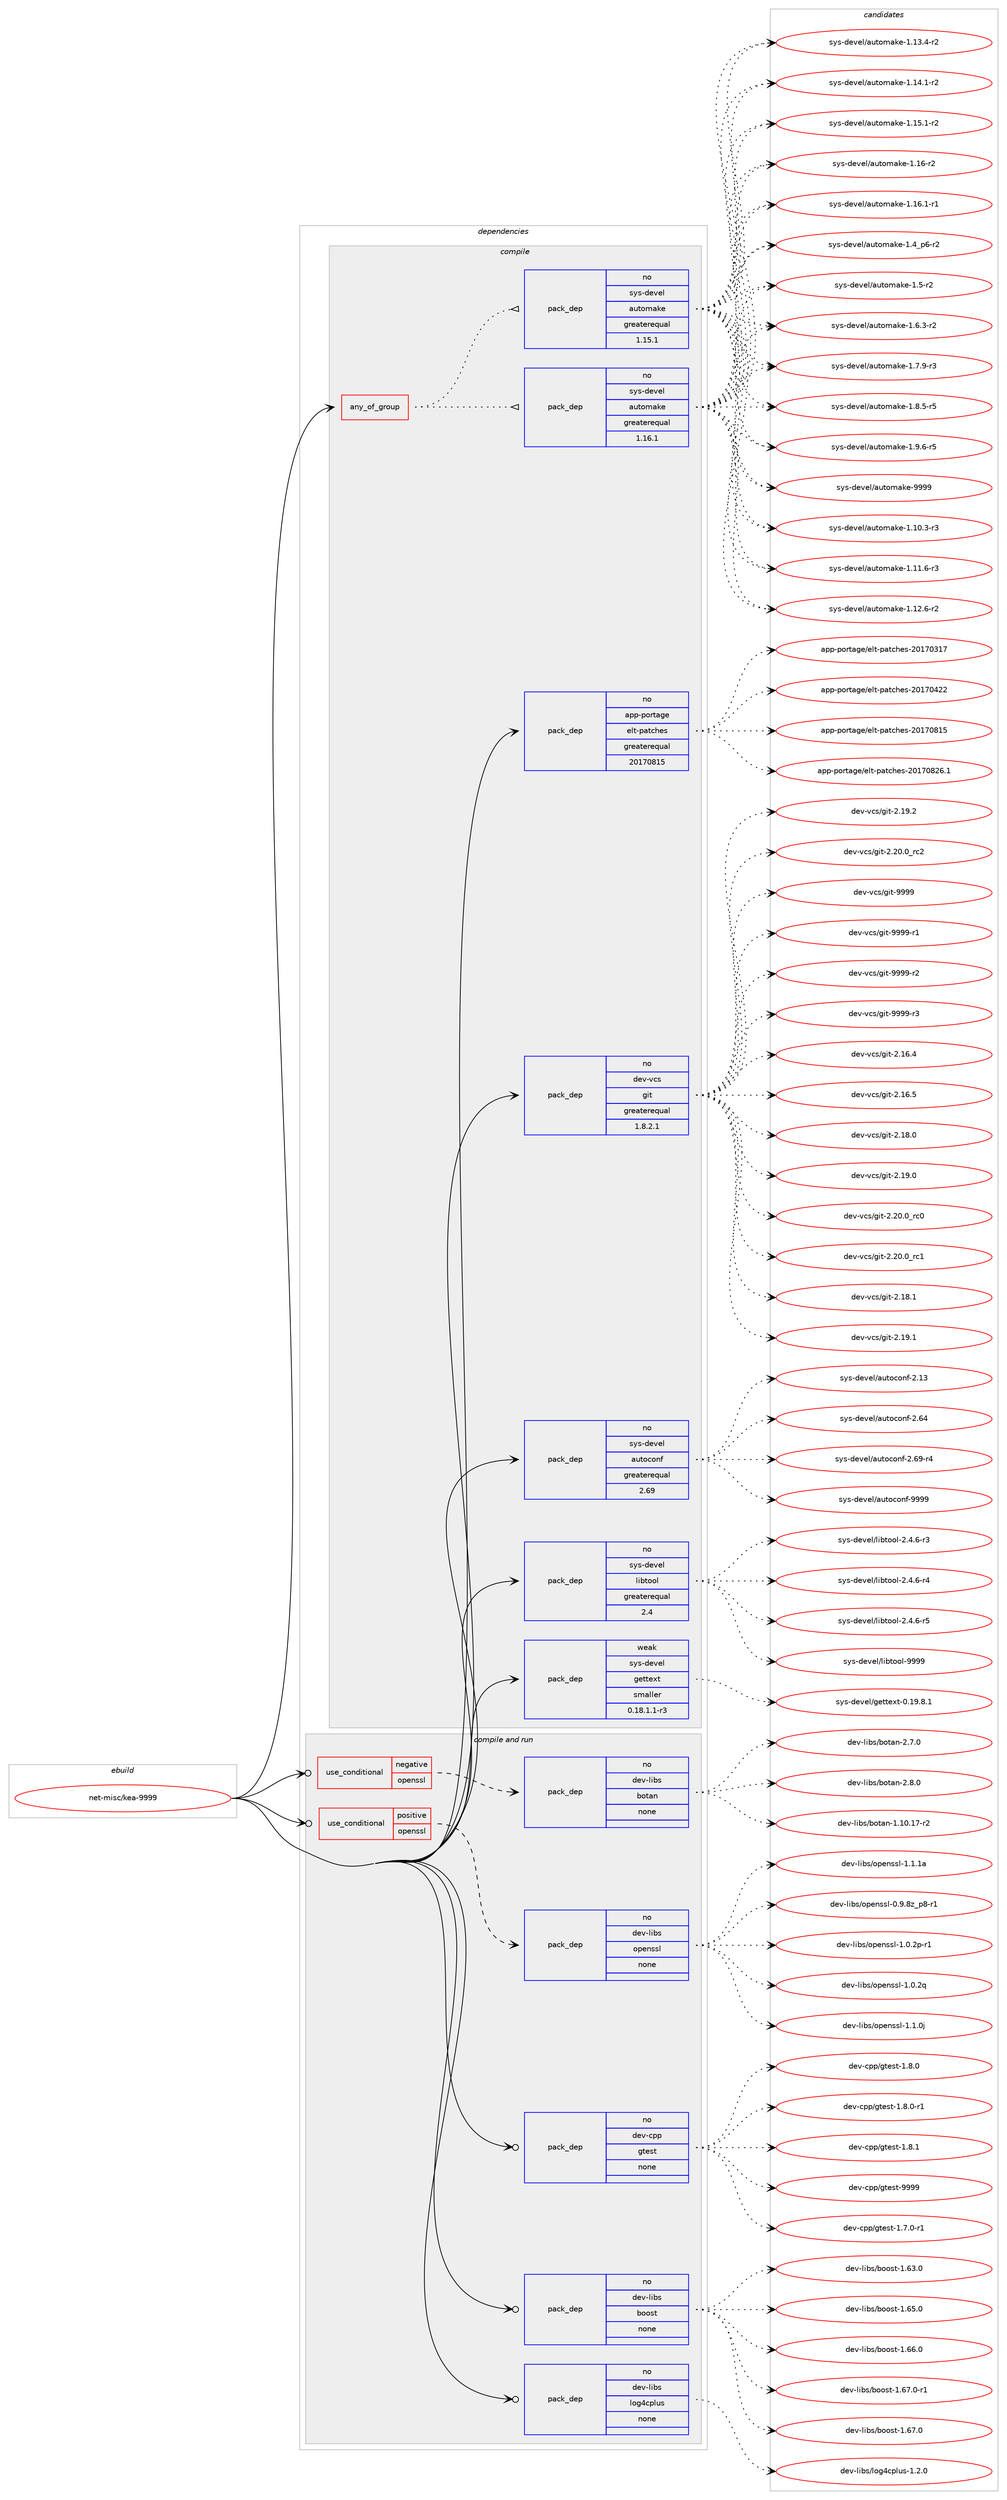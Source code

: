 digraph prolog {

# *************
# Graph options
# *************

newrank=true;
concentrate=true;
compound=true;
graph [rankdir=LR,fontname=Helvetica,fontsize=10,ranksep=1.5];#, ranksep=2.5, nodesep=0.2];
edge  [arrowhead=vee];
node  [fontname=Helvetica,fontsize=10];

# **********
# The ebuild
# **********

subgraph cluster_leftcol {
color=gray;
rank=same;
label=<<i>ebuild</i>>;
id [label="net-misc/kea-9999", color=red, width=4, href="../net-misc/kea-9999.svg"];
}

# ****************
# The dependencies
# ****************

subgraph cluster_midcol {
color=gray;
label=<<i>dependencies</i>>;
subgraph cluster_compile {
fillcolor="#eeeeee";
style=filled;
label=<<i>compile</i>>;
subgraph any126 {
dependency5396 [label=<<TABLE BORDER="0" CELLBORDER="1" CELLSPACING="0" CELLPADDING="4"><TR><TD CELLPADDING="10">any_of_group</TD></TR></TABLE>>, shape=none, color=red];subgraph pack4392 {
dependency5397 [label=<<TABLE BORDER="0" CELLBORDER="1" CELLSPACING="0" CELLPADDING="4" WIDTH="220"><TR><TD ROWSPAN="6" CELLPADDING="30">pack_dep</TD></TR><TR><TD WIDTH="110">no</TD></TR><TR><TD>sys-devel</TD></TR><TR><TD>automake</TD></TR><TR><TD>greaterequal</TD></TR><TR><TD>1.16.1</TD></TR></TABLE>>, shape=none, color=blue];
}
dependency5396:e -> dependency5397:w [weight=20,style="dotted",arrowhead="oinv"];
subgraph pack4393 {
dependency5398 [label=<<TABLE BORDER="0" CELLBORDER="1" CELLSPACING="0" CELLPADDING="4" WIDTH="220"><TR><TD ROWSPAN="6" CELLPADDING="30">pack_dep</TD></TR><TR><TD WIDTH="110">no</TD></TR><TR><TD>sys-devel</TD></TR><TR><TD>automake</TD></TR><TR><TD>greaterequal</TD></TR><TR><TD>1.15.1</TD></TR></TABLE>>, shape=none, color=blue];
}
dependency5396:e -> dependency5398:w [weight=20,style="dotted",arrowhead="oinv"];
}
id:e -> dependency5396:w [weight=20,style="solid",arrowhead="vee"];
subgraph pack4394 {
dependency5399 [label=<<TABLE BORDER="0" CELLBORDER="1" CELLSPACING="0" CELLPADDING="4" WIDTH="220"><TR><TD ROWSPAN="6" CELLPADDING="30">pack_dep</TD></TR><TR><TD WIDTH="110">no</TD></TR><TR><TD>app-portage</TD></TR><TR><TD>elt-patches</TD></TR><TR><TD>greaterequal</TD></TR><TR><TD>20170815</TD></TR></TABLE>>, shape=none, color=blue];
}
id:e -> dependency5399:w [weight=20,style="solid",arrowhead="vee"];
subgraph pack4395 {
dependency5400 [label=<<TABLE BORDER="0" CELLBORDER="1" CELLSPACING="0" CELLPADDING="4" WIDTH="220"><TR><TD ROWSPAN="6" CELLPADDING="30">pack_dep</TD></TR><TR><TD WIDTH="110">no</TD></TR><TR><TD>dev-vcs</TD></TR><TR><TD>git</TD></TR><TR><TD>greaterequal</TD></TR><TR><TD>1.8.2.1</TD></TR></TABLE>>, shape=none, color=blue];
}
id:e -> dependency5400:w [weight=20,style="solid",arrowhead="vee"];
subgraph pack4396 {
dependency5401 [label=<<TABLE BORDER="0" CELLBORDER="1" CELLSPACING="0" CELLPADDING="4" WIDTH="220"><TR><TD ROWSPAN="6" CELLPADDING="30">pack_dep</TD></TR><TR><TD WIDTH="110">no</TD></TR><TR><TD>sys-devel</TD></TR><TR><TD>autoconf</TD></TR><TR><TD>greaterequal</TD></TR><TR><TD>2.69</TD></TR></TABLE>>, shape=none, color=blue];
}
id:e -> dependency5401:w [weight=20,style="solid",arrowhead="vee"];
subgraph pack4397 {
dependency5402 [label=<<TABLE BORDER="0" CELLBORDER="1" CELLSPACING="0" CELLPADDING="4" WIDTH="220"><TR><TD ROWSPAN="6" CELLPADDING="30">pack_dep</TD></TR><TR><TD WIDTH="110">no</TD></TR><TR><TD>sys-devel</TD></TR><TR><TD>libtool</TD></TR><TR><TD>greaterequal</TD></TR><TR><TD>2.4</TD></TR></TABLE>>, shape=none, color=blue];
}
id:e -> dependency5402:w [weight=20,style="solid",arrowhead="vee"];
subgraph pack4398 {
dependency5403 [label=<<TABLE BORDER="0" CELLBORDER="1" CELLSPACING="0" CELLPADDING="4" WIDTH="220"><TR><TD ROWSPAN="6" CELLPADDING="30">pack_dep</TD></TR><TR><TD WIDTH="110">weak</TD></TR><TR><TD>sys-devel</TD></TR><TR><TD>gettext</TD></TR><TR><TD>smaller</TD></TR><TR><TD>0.18.1.1-r3</TD></TR></TABLE>>, shape=none, color=blue];
}
id:e -> dependency5403:w [weight=20,style="solid",arrowhead="vee"];
}
subgraph cluster_compileandrun {
fillcolor="#eeeeee";
style=filled;
label=<<i>compile and run</i>>;
subgraph cond871 {
dependency5404 [label=<<TABLE BORDER="0" CELLBORDER="1" CELLSPACING="0" CELLPADDING="4"><TR><TD ROWSPAN="3" CELLPADDING="10">use_conditional</TD></TR><TR><TD>negative</TD></TR><TR><TD>openssl</TD></TR></TABLE>>, shape=none, color=red];
subgraph pack4399 {
dependency5405 [label=<<TABLE BORDER="0" CELLBORDER="1" CELLSPACING="0" CELLPADDING="4" WIDTH="220"><TR><TD ROWSPAN="6" CELLPADDING="30">pack_dep</TD></TR><TR><TD WIDTH="110">no</TD></TR><TR><TD>dev-libs</TD></TR><TR><TD>botan</TD></TR><TR><TD>none</TD></TR><TR><TD></TD></TR></TABLE>>, shape=none, color=blue];
}
dependency5404:e -> dependency5405:w [weight=20,style="dashed",arrowhead="vee"];
}
id:e -> dependency5404:w [weight=20,style="solid",arrowhead="odotvee"];
subgraph cond872 {
dependency5406 [label=<<TABLE BORDER="0" CELLBORDER="1" CELLSPACING="0" CELLPADDING="4"><TR><TD ROWSPAN="3" CELLPADDING="10">use_conditional</TD></TR><TR><TD>positive</TD></TR><TR><TD>openssl</TD></TR></TABLE>>, shape=none, color=red];
subgraph pack4400 {
dependency5407 [label=<<TABLE BORDER="0" CELLBORDER="1" CELLSPACING="0" CELLPADDING="4" WIDTH="220"><TR><TD ROWSPAN="6" CELLPADDING="30">pack_dep</TD></TR><TR><TD WIDTH="110">no</TD></TR><TR><TD>dev-libs</TD></TR><TR><TD>openssl</TD></TR><TR><TD>none</TD></TR><TR><TD></TD></TR></TABLE>>, shape=none, color=blue];
}
dependency5406:e -> dependency5407:w [weight=20,style="dashed",arrowhead="vee"];
}
id:e -> dependency5406:w [weight=20,style="solid",arrowhead="odotvee"];
subgraph pack4401 {
dependency5408 [label=<<TABLE BORDER="0" CELLBORDER="1" CELLSPACING="0" CELLPADDING="4" WIDTH="220"><TR><TD ROWSPAN="6" CELLPADDING="30">pack_dep</TD></TR><TR><TD WIDTH="110">no</TD></TR><TR><TD>dev-cpp</TD></TR><TR><TD>gtest</TD></TR><TR><TD>none</TD></TR><TR><TD></TD></TR></TABLE>>, shape=none, color=blue];
}
id:e -> dependency5408:w [weight=20,style="solid",arrowhead="odotvee"];
subgraph pack4402 {
dependency5409 [label=<<TABLE BORDER="0" CELLBORDER="1" CELLSPACING="0" CELLPADDING="4" WIDTH="220"><TR><TD ROWSPAN="6" CELLPADDING="30">pack_dep</TD></TR><TR><TD WIDTH="110">no</TD></TR><TR><TD>dev-libs</TD></TR><TR><TD>boost</TD></TR><TR><TD>none</TD></TR><TR><TD></TD></TR></TABLE>>, shape=none, color=blue];
}
id:e -> dependency5409:w [weight=20,style="solid",arrowhead="odotvee"];
subgraph pack4403 {
dependency5410 [label=<<TABLE BORDER="0" CELLBORDER="1" CELLSPACING="0" CELLPADDING="4" WIDTH="220"><TR><TD ROWSPAN="6" CELLPADDING="30">pack_dep</TD></TR><TR><TD WIDTH="110">no</TD></TR><TR><TD>dev-libs</TD></TR><TR><TD>log4cplus</TD></TR><TR><TD>none</TD></TR><TR><TD></TD></TR></TABLE>>, shape=none, color=blue];
}
id:e -> dependency5410:w [weight=20,style="solid",arrowhead="odotvee"];
}
subgraph cluster_run {
fillcolor="#eeeeee";
style=filled;
label=<<i>run</i>>;
}
}

# **************
# The candidates
# **************

subgraph cluster_choices {
rank=same;
color=gray;
label=<<i>candidates</i>>;

subgraph choice4392 {
color=black;
nodesep=1;
choice11512111545100101118101108479711711611110997107101454946494846514511451 [label="sys-devel/automake-1.10.3-r3", color=red, width=4,href="../sys-devel/automake-1.10.3-r3.svg"];
choice11512111545100101118101108479711711611110997107101454946494946544511451 [label="sys-devel/automake-1.11.6-r3", color=red, width=4,href="../sys-devel/automake-1.11.6-r3.svg"];
choice11512111545100101118101108479711711611110997107101454946495046544511450 [label="sys-devel/automake-1.12.6-r2", color=red, width=4,href="../sys-devel/automake-1.12.6-r2.svg"];
choice11512111545100101118101108479711711611110997107101454946495146524511450 [label="sys-devel/automake-1.13.4-r2", color=red, width=4,href="../sys-devel/automake-1.13.4-r2.svg"];
choice11512111545100101118101108479711711611110997107101454946495246494511450 [label="sys-devel/automake-1.14.1-r2", color=red, width=4,href="../sys-devel/automake-1.14.1-r2.svg"];
choice11512111545100101118101108479711711611110997107101454946495346494511450 [label="sys-devel/automake-1.15.1-r2", color=red, width=4,href="../sys-devel/automake-1.15.1-r2.svg"];
choice1151211154510010111810110847971171161111099710710145494649544511450 [label="sys-devel/automake-1.16-r2", color=red, width=4,href="../sys-devel/automake-1.16-r2.svg"];
choice11512111545100101118101108479711711611110997107101454946495446494511449 [label="sys-devel/automake-1.16.1-r1", color=red, width=4,href="../sys-devel/automake-1.16.1-r1.svg"];
choice115121115451001011181011084797117116111109971071014549465295112544511450 [label="sys-devel/automake-1.4_p6-r2", color=red, width=4,href="../sys-devel/automake-1.4_p6-r2.svg"];
choice11512111545100101118101108479711711611110997107101454946534511450 [label="sys-devel/automake-1.5-r2", color=red, width=4,href="../sys-devel/automake-1.5-r2.svg"];
choice115121115451001011181011084797117116111109971071014549465446514511450 [label="sys-devel/automake-1.6.3-r2", color=red, width=4,href="../sys-devel/automake-1.6.3-r2.svg"];
choice115121115451001011181011084797117116111109971071014549465546574511451 [label="sys-devel/automake-1.7.9-r3", color=red, width=4,href="../sys-devel/automake-1.7.9-r3.svg"];
choice115121115451001011181011084797117116111109971071014549465646534511453 [label="sys-devel/automake-1.8.5-r5", color=red, width=4,href="../sys-devel/automake-1.8.5-r5.svg"];
choice115121115451001011181011084797117116111109971071014549465746544511453 [label="sys-devel/automake-1.9.6-r5", color=red, width=4,href="../sys-devel/automake-1.9.6-r5.svg"];
choice115121115451001011181011084797117116111109971071014557575757 [label="sys-devel/automake-9999", color=red, width=4,href="../sys-devel/automake-9999.svg"];
dependency5397:e -> choice11512111545100101118101108479711711611110997107101454946494846514511451:w [style=dotted,weight="100"];
dependency5397:e -> choice11512111545100101118101108479711711611110997107101454946494946544511451:w [style=dotted,weight="100"];
dependency5397:e -> choice11512111545100101118101108479711711611110997107101454946495046544511450:w [style=dotted,weight="100"];
dependency5397:e -> choice11512111545100101118101108479711711611110997107101454946495146524511450:w [style=dotted,weight="100"];
dependency5397:e -> choice11512111545100101118101108479711711611110997107101454946495246494511450:w [style=dotted,weight="100"];
dependency5397:e -> choice11512111545100101118101108479711711611110997107101454946495346494511450:w [style=dotted,weight="100"];
dependency5397:e -> choice1151211154510010111810110847971171161111099710710145494649544511450:w [style=dotted,weight="100"];
dependency5397:e -> choice11512111545100101118101108479711711611110997107101454946495446494511449:w [style=dotted,weight="100"];
dependency5397:e -> choice115121115451001011181011084797117116111109971071014549465295112544511450:w [style=dotted,weight="100"];
dependency5397:e -> choice11512111545100101118101108479711711611110997107101454946534511450:w [style=dotted,weight="100"];
dependency5397:e -> choice115121115451001011181011084797117116111109971071014549465446514511450:w [style=dotted,weight="100"];
dependency5397:e -> choice115121115451001011181011084797117116111109971071014549465546574511451:w [style=dotted,weight="100"];
dependency5397:e -> choice115121115451001011181011084797117116111109971071014549465646534511453:w [style=dotted,weight="100"];
dependency5397:e -> choice115121115451001011181011084797117116111109971071014549465746544511453:w [style=dotted,weight="100"];
dependency5397:e -> choice115121115451001011181011084797117116111109971071014557575757:w [style=dotted,weight="100"];
}
subgraph choice4393 {
color=black;
nodesep=1;
choice11512111545100101118101108479711711611110997107101454946494846514511451 [label="sys-devel/automake-1.10.3-r3", color=red, width=4,href="../sys-devel/automake-1.10.3-r3.svg"];
choice11512111545100101118101108479711711611110997107101454946494946544511451 [label="sys-devel/automake-1.11.6-r3", color=red, width=4,href="../sys-devel/automake-1.11.6-r3.svg"];
choice11512111545100101118101108479711711611110997107101454946495046544511450 [label="sys-devel/automake-1.12.6-r2", color=red, width=4,href="../sys-devel/automake-1.12.6-r2.svg"];
choice11512111545100101118101108479711711611110997107101454946495146524511450 [label="sys-devel/automake-1.13.4-r2", color=red, width=4,href="../sys-devel/automake-1.13.4-r2.svg"];
choice11512111545100101118101108479711711611110997107101454946495246494511450 [label="sys-devel/automake-1.14.1-r2", color=red, width=4,href="../sys-devel/automake-1.14.1-r2.svg"];
choice11512111545100101118101108479711711611110997107101454946495346494511450 [label="sys-devel/automake-1.15.1-r2", color=red, width=4,href="../sys-devel/automake-1.15.1-r2.svg"];
choice1151211154510010111810110847971171161111099710710145494649544511450 [label="sys-devel/automake-1.16-r2", color=red, width=4,href="../sys-devel/automake-1.16-r2.svg"];
choice11512111545100101118101108479711711611110997107101454946495446494511449 [label="sys-devel/automake-1.16.1-r1", color=red, width=4,href="../sys-devel/automake-1.16.1-r1.svg"];
choice115121115451001011181011084797117116111109971071014549465295112544511450 [label="sys-devel/automake-1.4_p6-r2", color=red, width=4,href="../sys-devel/automake-1.4_p6-r2.svg"];
choice11512111545100101118101108479711711611110997107101454946534511450 [label="sys-devel/automake-1.5-r2", color=red, width=4,href="../sys-devel/automake-1.5-r2.svg"];
choice115121115451001011181011084797117116111109971071014549465446514511450 [label="sys-devel/automake-1.6.3-r2", color=red, width=4,href="../sys-devel/automake-1.6.3-r2.svg"];
choice115121115451001011181011084797117116111109971071014549465546574511451 [label="sys-devel/automake-1.7.9-r3", color=red, width=4,href="../sys-devel/automake-1.7.9-r3.svg"];
choice115121115451001011181011084797117116111109971071014549465646534511453 [label="sys-devel/automake-1.8.5-r5", color=red, width=4,href="../sys-devel/automake-1.8.5-r5.svg"];
choice115121115451001011181011084797117116111109971071014549465746544511453 [label="sys-devel/automake-1.9.6-r5", color=red, width=4,href="../sys-devel/automake-1.9.6-r5.svg"];
choice115121115451001011181011084797117116111109971071014557575757 [label="sys-devel/automake-9999", color=red, width=4,href="../sys-devel/automake-9999.svg"];
dependency5398:e -> choice11512111545100101118101108479711711611110997107101454946494846514511451:w [style=dotted,weight="100"];
dependency5398:e -> choice11512111545100101118101108479711711611110997107101454946494946544511451:w [style=dotted,weight="100"];
dependency5398:e -> choice11512111545100101118101108479711711611110997107101454946495046544511450:w [style=dotted,weight="100"];
dependency5398:e -> choice11512111545100101118101108479711711611110997107101454946495146524511450:w [style=dotted,weight="100"];
dependency5398:e -> choice11512111545100101118101108479711711611110997107101454946495246494511450:w [style=dotted,weight="100"];
dependency5398:e -> choice11512111545100101118101108479711711611110997107101454946495346494511450:w [style=dotted,weight="100"];
dependency5398:e -> choice1151211154510010111810110847971171161111099710710145494649544511450:w [style=dotted,weight="100"];
dependency5398:e -> choice11512111545100101118101108479711711611110997107101454946495446494511449:w [style=dotted,weight="100"];
dependency5398:e -> choice115121115451001011181011084797117116111109971071014549465295112544511450:w [style=dotted,weight="100"];
dependency5398:e -> choice11512111545100101118101108479711711611110997107101454946534511450:w [style=dotted,weight="100"];
dependency5398:e -> choice115121115451001011181011084797117116111109971071014549465446514511450:w [style=dotted,weight="100"];
dependency5398:e -> choice115121115451001011181011084797117116111109971071014549465546574511451:w [style=dotted,weight="100"];
dependency5398:e -> choice115121115451001011181011084797117116111109971071014549465646534511453:w [style=dotted,weight="100"];
dependency5398:e -> choice115121115451001011181011084797117116111109971071014549465746544511453:w [style=dotted,weight="100"];
dependency5398:e -> choice115121115451001011181011084797117116111109971071014557575757:w [style=dotted,weight="100"];
}
subgraph choice4394 {
color=black;
nodesep=1;
choice97112112451121111141169710310147101108116451129711699104101115455048495548514955 [label="app-portage/elt-patches-20170317", color=red, width=4,href="../app-portage/elt-patches-20170317.svg"];
choice97112112451121111141169710310147101108116451129711699104101115455048495548525050 [label="app-portage/elt-patches-20170422", color=red, width=4,href="../app-portage/elt-patches-20170422.svg"];
choice97112112451121111141169710310147101108116451129711699104101115455048495548564953 [label="app-portage/elt-patches-20170815", color=red, width=4,href="../app-portage/elt-patches-20170815.svg"];
choice971121124511211111411697103101471011081164511297116991041011154550484955485650544649 [label="app-portage/elt-patches-20170826.1", color=red, width=4,href="../app-portage/elt-patches-20170826.1.svg"];
dependency5399:e -> choice97112112451121111141169710310147101108116451129711699104101115455048495548514955:w [style=dotted,weight="100"];
dependency5399:e -> choice97112112451121111141169710310147101108116451129711699104101115455048495548525050:w [style=dotted,weight="100"];
dependency5399:e -> choice97112112451121111141169710310147101108116451129711699104101115455048495548564953:w [style=dotted,weight="100"];
dependency5399:e -> choice971121124511211111411697103101471011081164511297116991041011154550484955485650544649:w [style=dotted,weight="100"];
}
subgraph choice4395 {
color=black;
nodesep=1;
choice10010111845118991154710310511645504649544652 [label="dev-vcs/git-2.16.4", color=red, width=4,href="../dev-vcs/git-2.16.4.svg"];
choice10010111845118991154710310511645504649544653 [label="dev-vcs/git-2.16.5", color=red, width=4,href="../dev-vcs/git-2.16.5.svg"];
choice10010111845118991154710310511645504649564648 [label="dev-vcs/git-2.18.0", color=red, width=4,href="../dev-vcs/git-2.18.0.svg"];
choice10010111845118991154710310511645504649574648 [label="dev-vcs/git-2.19.0", color=red, width=4,href="../dev-vcs/git-2.19.0.svg"];
choice10010111845118991154710310511645504650484648951149948 [label="dev-vcs/git-2.20.0_rc0", color=red, width=4,href="../dev-vcs/git-2.20.0_rc0.svg"];
choice10010111845118991154710310511645504650484648951149949 [label="dev-vcs/git-2.20.0_rc1", color=red, width=4,href="../dev-vcs/git-2.20.0_rc1.svg"];
choice10010111845118991154710310511645504649564649 [label="dev-vcs/git-2.18.1", color=red, width=4,href="../dev-vcs/git-2.18.1.svg"];
choice10010111845118991154710310511645504649574649 [label="dev-vcs/git-2.19.1", color=red, width=4,href="../dev-vcs/git-2.19.1.svg"];
choice10010111845118991154710310511645504649574650 [label="dev-vcs/git-2.19.2", color=red, width=4,href="../dev-vcs/git-2.19.2.svg"];
choice10010111845118991154710310511645504650484648951149950 [label="dev-vcs/git-2.20.0_rc2", color=red, width=4,href="../dev-vcs/git-2.20.0_rc2.svg"];
choice1001011184511899115471031051164557575757 [label="dev-vcs/git-9999", color=red, width=4,href="../dev-vcs/git-9999.svg"];
choice10010111845118991154710310511645575757574511449 [label="dev-vcs/git-9999-r1", color=red, width=4,href="../dev-vcs/git-9999-r1.svg"];
choice10010111845118991154710310511645575757574511450 [label="dev-vcs/git-9999-r2", color=red, width=4,href="../dev-vcs/git-9999-r2.svg"];
choice10010111845118991154710310511645575757574511451 [label="dev-vcs/git-9999-r3", color=red, width=4,href="../dev-vcs/git-9999-r3.svg"];
dependency5400:e -> choice10010111845118991154710310511645504649544652:w [style=dotted,weight="100"];
dependency5400:e -> choice10010111845118991154710310511645504649544653:w [style=dotted,weight="100"];
dependency5400:e -> choice10010111845118991154710310511645504649564648:w [style=dotted,weight="100"];
dependency5400:e -> choice10010111845118991154710310511645504649574648:w [style=dotted,weight="100"];
dependency5400:e -> choice10010111845118991154710310511645504650484648951149948:w [style=dotted,weight="100"];
dependency5400:e -> choice10010111845118991154710310511645504650484648951149949:w [style=dotted,weight="100"];
dependency5400:e -> choice10010111845118991154710310511645504649564649:w [style=dotted,weight="100"];
dependency5400:e -> choice10010111845118991154710310511645504649574649:w [style=dotted,weight="100"];
dependency5400:e -> choice10010111845118991154710310511645504649574650:w [style=dotted,weight="100"];
dependency5400:e -> choice10010111845118991154710310511645504650484648951149950:w [style=dotted,weight="100"];
dependency5400:e -> choice1001011184511899115471031051164557575757:w [style=dotted,weight="100"];
dependency5400:e -> choice10010111845118991154710310511645575757574511449:w [style=dotted,weight="100"];
dependency5400:e -> choice10010111845118991154710310511645575757574511450:w [style=dotted,weight="100"];
dependency5400:e -> choice10010111845118991154710310511645575757574511451:w [style=dotted,weight="100"];
}
subgraph choice4396 {
color=black;
nodesep=1;
choice115121115451001011181011084797117116111991111101024550464951 [label="sys-devel/autoconf-2.13", color=red, width=4,href="../sys-devel/autoconf-2.13.svg"];
choice115121115451001011181011084797117116111991111101024550465452 [label="sys-devel/autoconf-2.64", color=red, width=4,href="../sys-devel/autoconf-2.64.svg"];
choice1151211154510010111810110847971171161119911111010245504654574511452 [label="sys-devel/autoconf-2.69-r4", color=red, width=4,href="../sys-devel/autoconf-2.69-r4.svg"];
choice115121115451001011181011084797117116111991111101024557575757 [label="sys-devel/autoconf-9999", color=red, width=4,href="../sys-devel/autoconf-9999.svg"];
dependency5401:e -> choice115121115451001011181011084797117116111991111101024550464951:w [style=dotted,weight="100"];
dependency5401:e -> choice115121115451001011181011084797117116111991111101024550465452:w [style=dotted,weight="100"];
dependency5401:e -> choice1151211154510010111810110847971171161119911111010245504654574511452:w [style=dotted,weight="100"];
dependency5401:e -> choice115121115451001011181011084797117116111991111101024557575757:w [style=dotted,weight="100"];
}
subgraph choice4397 {
color=black;
nodesep=1;
choice1151211154510010111810110847108105981161111111084550465246544511451 [label="sys-devel/libtool-2.4.6-r3", color=red, width=4,href="../sys-devel/libtool-2.4.6-r3.svg"];
choice1151211154510010111810110847108105981161111111084550465246544511452 [label="sys-devel/libtool-2.4.6-r4", color=red, width=4,href="../sys-devel/libtool-2.4.6-r4.svg"];
choice1151211154510010111810110847108105981161111111084550465246544511453 [label="sys-devel/libtool-2.4.6-r5", color=red, width=4,href="../sys-devel/libtool-2.4.6-r5.svg"];
choice1151211154510010111810110847108105981161111111084557575757 [label="sys-devel/libtool-9999", color=red, width=4,href="../sys-devel/libtool-9999.svg"];
dependency5402:e -> choice1151211154510010111810110847108105981161111111084550465246544511451:w [style=dotted,weight="100"];
dependency5402:e -> choice1151211154510010111810110847108105981161111111084550465246544511452:w [style=dotted,weight="100"];
dependency5402:e -> choice1151211154510010111810110847108105981161111111084550465246544511453:w [style=dotted,weight="100"];
dependency5402:e -> choice1151211154510010111810110847108105981161111111084557575757:w [style=dotted,weight="100"];
}
subgraph choice4398 {
color=black;
nodesep=1;
choice1151211154510010111810110847103101116116101120116454846495746564649 [label="sys-devel/gettext-0.19.8.1", color=red, width=4,href="../sys-devel/gettext-0.19.8.1.svg"];
dependency5403:e -> choice1151211154510010111810110847103101116116101120116454846495746564649:w [style=dotted,weight="100"];
}
subgraph choice4399 {
color=black;
nodesep=1;
choice100101118451081059811547981111169711045494649484649554511450 [label="dev-libs/botan-1.10.17-r2", color=red, width=4,href="../dev-libs/botan-1.10.17-r2.svg"];
choice1001011184510810598115479811111697110455046554648 [label="dev-libs/botan-2.7.0", color=red, width=4,href="../dev-libs/botan-2.7.0.svg"];
choice1001011184510810598115479811111697110455046564648 [label="dev-libs/botan-2.8.0", color=red, width=4,href="../dev-libs/botan-2.8.0.svg"];
dependency5405:e -> choice100101118451081059811547981111169711045494649484649554511450:w [style=dotted,weight="100"];
dependency5405:e -> choice1001011184510810598115479811111697110455046554648:w [style=dotted,weight="100"];
dependency5405:e -> choice1001011184510810598115479811111697110455046564648:w [style=dotted,weight="100"];
}
subgraph choice4400 {
color=black;
nodesep=1;
choice10010111845108105981154711111210111011511510845484657465612295112564511449 [label="dev-libs/openssl-0.9.8z_p8-r1", color=red, width=4,href="../dev-libs/openssl-0.9.8z_p8-r1.svg"];
choice1001011184510810598115471111121011101151151084549464846501124511449 [label="dev-libs/openssl-1.0.2p-r1", color=red, width=4,href="../dev-libs/openssl-1.0.2p-r1.svg"];
choice100101118451081059811547111112101110115115108454946484650113 [label="dev-libs/openssl-1.0.2q", color=red, width=4,href="../dev-libs/openssl-1.0.2q.svg"];
choice100101118451081059811547111112101110115115108454946494648106 [label="dev-libs/openssl-1.1.0j", color=red, width=4,href="../dev-libs/openssl-1.1.0j.svg"];
choice10010111845108105981154711111210111011511510845494649464997 [label="dev-libs/openssl-1.1.1a", color=red, width=4,href="../dev-libs/openssl-1.1.1a.svg"];
dependency5407:e -> choice10010111845108105981154711111210111011511510845484657465612295112564511449:w [style=dotted,weight="100"];
dependency5407:e -> choice1001011184510810598115471111121011101151151084549464846501124511449:w [style=dotted,weight="100"];
dependency5407:e -> choice100101118451081059811547111112101110115115108454946484650113:w [style=dotted,weight="100"];
dependency5407:e -> choice100101118451081059811547111112101110115115108454946494648106:w [style=dotted,weight="100"];
dependency5407:e -> choice10010111845108105981154711111210111011511510845494649464997:w [style=dotted,weight="100"];
}
subgraph choice4401 {
color=black;
nodesep=1;
choice1001011184599112112471031161011151164549465546484511449 [label="dev-cpp/gtest-1.7.0-r1", color=red, width=4,href="../dev-cpp/gtest-1.7.0-r1.svg"];
choice100101118459911211247103116101115116454946564648 [label="dev-cpp/gtest-1.8.0", color=red, width=4,href="../dev-cpp/gtest-1.8.0.svg"];
choice1001011184599112112471031161011151164549465646484511449 [label="dev-cpp/gtest-1.8.0-r1", color=red, width=4,href="../dev-cpp/gtest-1.8.0-r1.svg"];
choice100101118459911211247103116101115116454946564649 [label="dev-cpp/gtest-1.8.1", color=red, width=4,href="../dev-cpp/gtest-1.8.1.svg"];
choice1001011184599112112471031161011151164557575757 [label="dev-cpp/gtest-9999", color=red, width=4,href="../dev-cpp/gtest-9999.svg"];
dependency5408:e -> choice1001011184599112112471031161011151164549465546484511449:w [style=dotted,weight="100"];
dependency5408:e -> choice100101118459911211247103116101115116454946564648:w [style=dotted,weight="100"];
dependency5408:e -> choice1001011184599112112471031161011151164549465646484511449:w [style=dotted,weight="100"];
dependency5408:e -> choice100101118459911211247103116101115116454946564649:w [style=dotted,weight="100"];
dependency5408:e -> choice1001011184599112112471031161011151164557575757:w [style=dotted,weight="100"];
}
subgraph choice4402 {
color=black;
nodesep=1;
choice1001011184510810598115479811111111511645494654554648 [label="dev-libs/boost-1.67.0", color=red, width=4,href="../dev-libs/boost-1.67.0.svg"];
choice1001011184510810598115479811111111511645494654514648 [label="dev-libs/boost-1.63.0", color=red, width=4,href="../dev-libs/boost-1.63.0.svg"];
choice1001011184510810598115479811111111511645494654534648 [label="dev-libs/boost-1.65.0", color=red, width=4,href="../dev-libs/boost-1.65.0.svg"];
choice1001011184510810598115479811111111511645494654544648 [label="dev-libs/boost-1.66.0", color=red, width=4,href="../dev-libs/boost-1.66.0.svg"];
choice10010111845108105981154798111111115116454946545546484511449 [label="dev-libs/boost-1.67.0-r1", color=red, width=4,href="../dev-libs/boost-1.67.0-r1.svg"];
dependency5409:e -> choice1001011184510810598115479811111111511645494654554648:w [style=dotted,weight="100"];
dependency5409:e -> choice1001011184510810598115479811111111511645494654514648:w [style=dotted,weight="100"];
dependency5409:e -> choice1001011184510810598115479811111111511645494654534648:w [style=dotted,weight="100"];
dependency5409:e -> choice1001011184510810598115479811111111511645494654544648:w [style=dotted,weight="100"];
dependency5409:e -> choice10010111845108105981154798111111115116454946545546484511449:w [style=dotted,weight="100"];
}
subgraph choice4403 {
color=black;
nodesep=1;
choice1001011184510810598115471081111035299112108117115454946504648 [label="dev-libs/log4cplus-1.2.0", color=red, width=4,href="../dev-libs/log4cplus-1.2.0.svg"];
dependency5410:e -> choice1001011184510810598115471081111035299112108117115454946504648:w [style=dotted,weight="100"];
}
}

}
